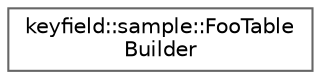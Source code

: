 digraph "Graphical Class Hierarchy"
{
 // LATEX_PDF_SIZE
  bgcolor="transparent";
  edge [fontname=Helvetica,fontsize=10,labelfontname=Helvetica,labelfontsize=10];
  node [fontname=Helvetica,fontsize=10,shape=box,height=0.2,width=0.4];
  rankdir="LR";
  Node0 [id="Node000000",label="keyfield::sample::FooTable\lBuilder",height=0.2,width=0.4,color="grey40", fillcolor="white", style="filled",URL="$structkeyfield_1_1sample_1_1FooTableBuilder.html",tooltip=" "];
}
